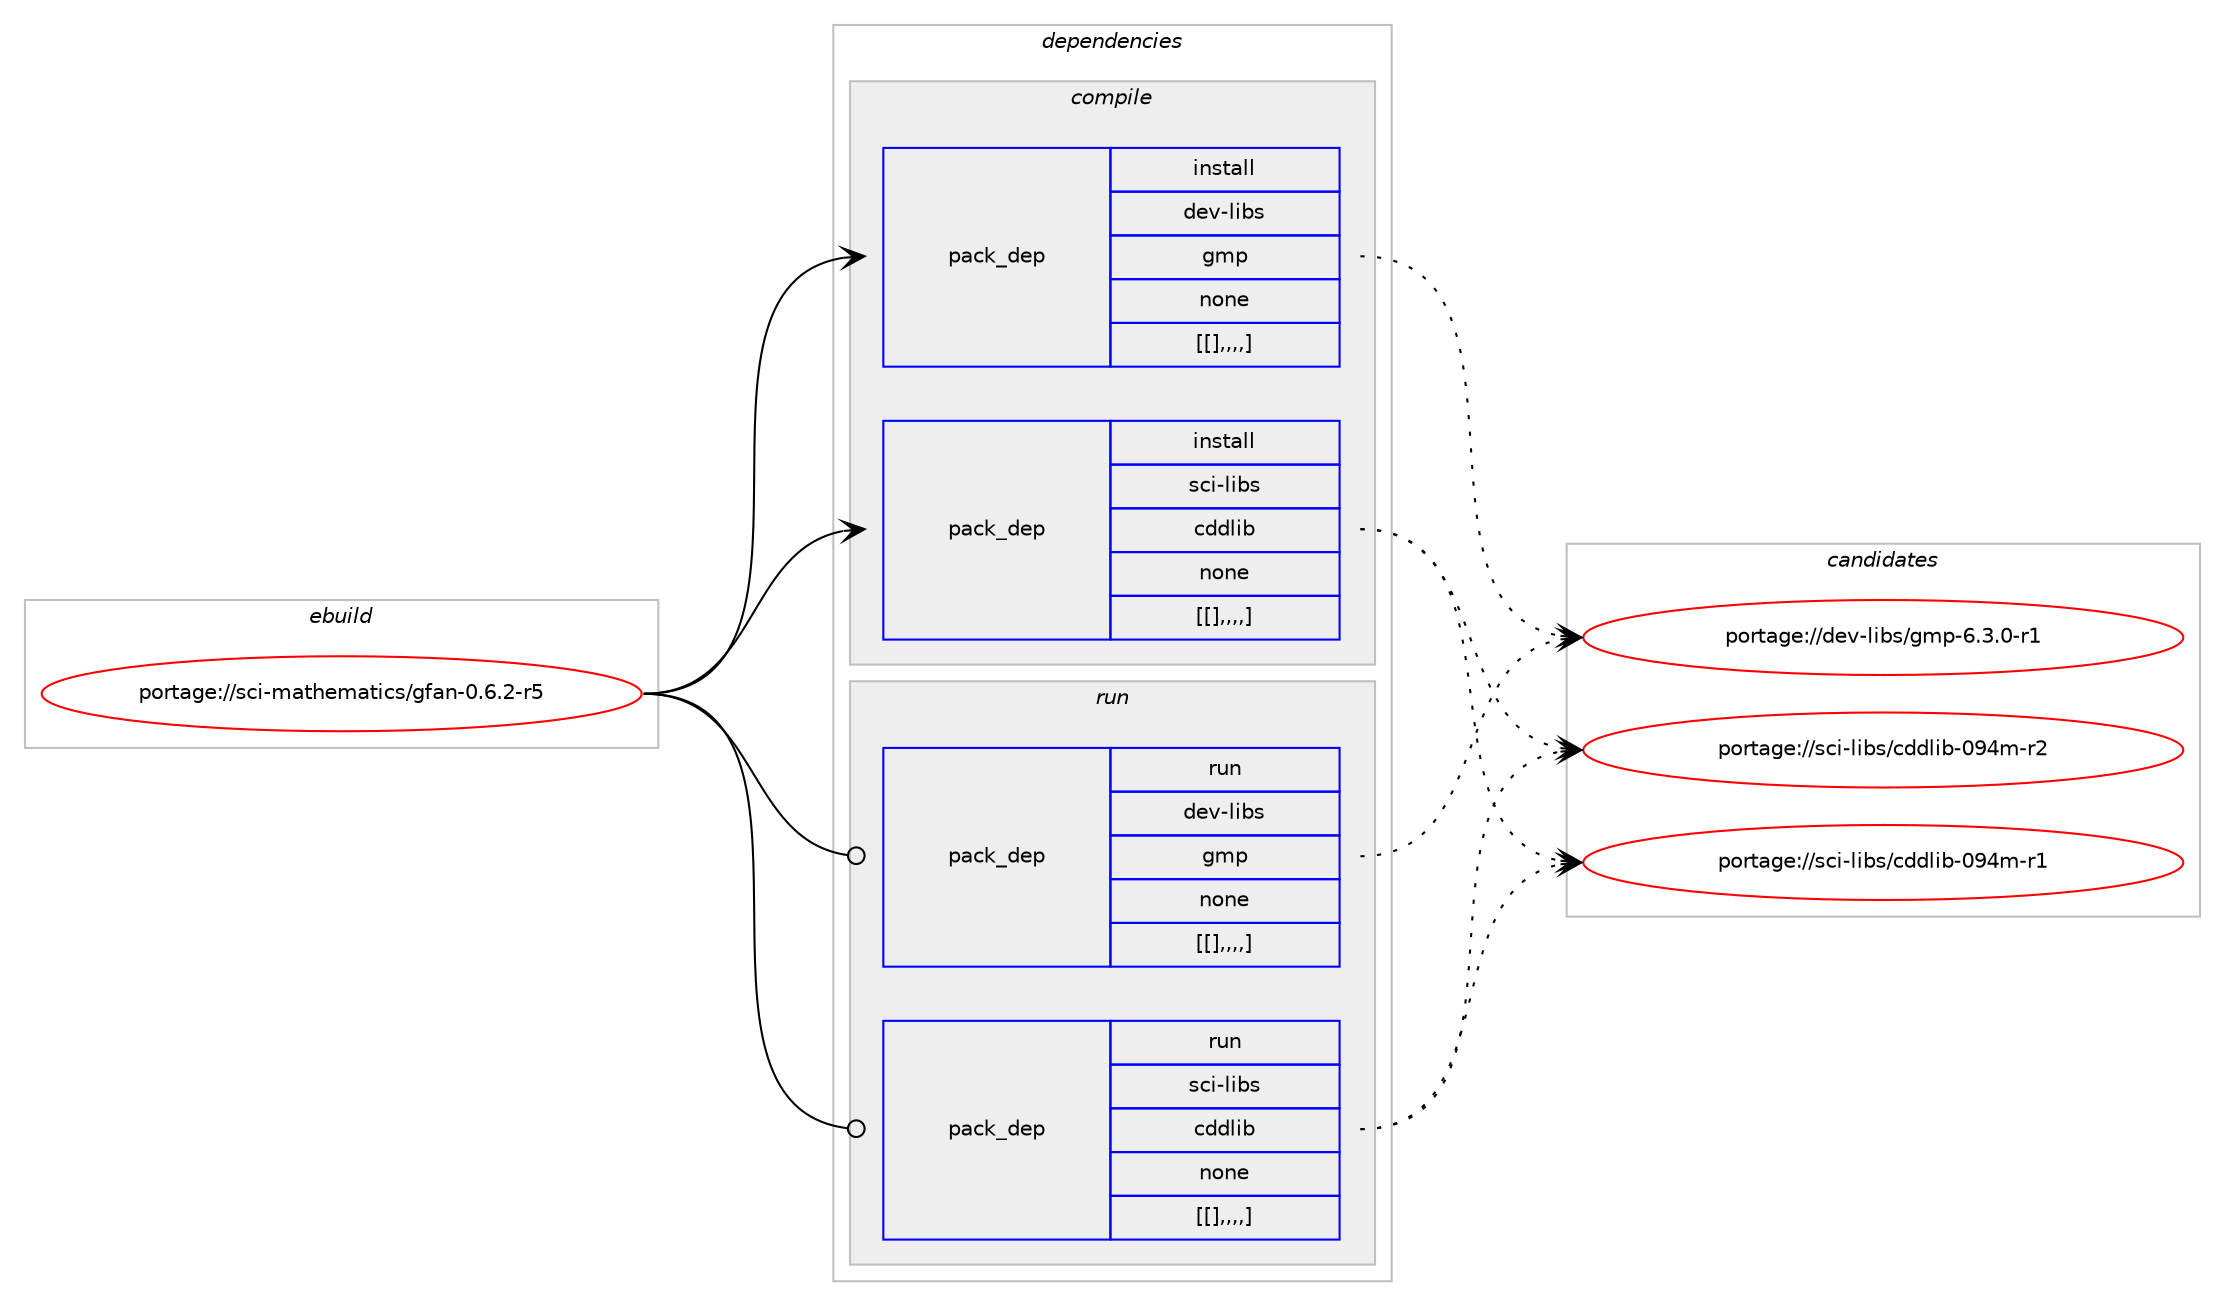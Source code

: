 digraph prolog {

# *************
# Graph options
# *************

newrank=true;
concentrate=true;
compound=true;
graph [rankdir=LR,fontname=Helvetica,fontsize=10,ranksep=1.5];#, ranksep=2.5, nodesep=0.2];
edge  [arrowhead=vee];
node  [fontname=Helvetica,fontsize=10];

# **********
# The ebuild
# **********

subgraph cluster_leftcol {
color=gray;
label=<<i>ebuild</i>>;
id [label="portage://sci-mathematics/gfan-0.6.2-r5", color=red, width=4, href="../sci-mathematics/gfan-0.6.2-r5.svg"];
}

# ****************
# The dependencies
# ****************

subgraph cluster_midcol {
color=gray;
label=<<i>dependencies</i>>;
subgraph cluster_compile {
fillcolor="#eeeeee";
style=filled;
label=<<i>compile</i>>;
subgraph pack308758 {
dependency423875 [label=<<TABLE BORDER="0" CELLBORDER="1" CELLSPACING="0" CELLPADDING="4" WIDTH="220"><TR><TD ROWSPAN="6" CELLPADDING="30">pack_dep</TD></TR><TR><TD WIDTH="110">install</TD></TR><TR><TD>dev-libs</TD></TR><TR><TD>gmp</TD></TR><TR><TD>none</TD></TR><TR><TD>[[],,,,]</TD></TR></TABLE>>, shape=none, color=blue];
}
id:e -> dependency423875:w [weight=20,style="solid",arrowhead="vee"];
subgraph pack308759 {
dependency423876 [label=<<TABLE BORDER="0" CELLBORDER="1" CELLSPACING="0" CELLPADDING="4" WIDTH="220"><TR><TD ROWSPAN="6" CELLPADDING="30">pack_dep</TD></TR><TR><TD WIDTH="110">install</TD></TR><TR><TD>sci-libs</TD></TR><TR><TD>cddlib</TD></TR><TR><TD>none</TD></TR><TR><TD>[[],,,,]</TD></TR></TABLE>>, shape=none, color=blue];
}
id:e -> dependency423876:w [weight=20,style="solid",arrowhead="vee"];
}
subgraph cluster_compileandrun {
fillcolor="#eeeeee";
style=filled;
label=<<i>compile and run</i>>;
}
subgraph cluster_run {
fillcolor="#eeeeee";
style=filled;
label=<<i>run</i>>;
subgraph pack308760 {
dependency423877 [label=<<TABLE BORDER="0" CELLBORDER="1" CELLSPACING="0" CELLPADDING="4" WIDTH="220"><TR><TD ROWSPAN="6" CELLPADDING="30">pack_dep</TD></TR><TR><TD WIDTH="110">run</TD></TR><TR><TD>dev-libs</TD></TR><TR><TD>gmp</TD></TR><TR><TD>none</TD></TR><TR><TD>[[],,,,]</TD></TR></TABLE>>, shape=none, color=blue];
}
id:e -> dependency423877:w [weight=20,style="solid",arrowhead="odot"];
subgraph pack308761 {
dependency423878 [label=<<TABLE BORDER="0" CELLBORDER="1" CELLSPACING="0" CELLPADDING="4" WIDTH="220"><TR><TD ROWSPAN="6" CELLPADDING="30">pack_dep</TD></TR><TR><TD WIDTH="110">run</TD></TR><TR><TD>sci-libs</TD></TR><TR><TD>cddlib</TD></TR><TR><TD>none</TD></TR><TR><TD>[[],,,,]</TD></TR></TABLE>>, shape=none, color=blue];
}
id:e -> dependency423878:w [weight=20,style="solid",arrowhead="odot"];
}
}

# **************
# The candidates
# **************

subgraph cluster_choices {
rank=same;
color=gray;
label=<<i>candidates</i>>;

subgraph choice308758 {
color=black;
nodesep=1;
choice1001011184510810598115471031091124554465146484511449 [label="portage://dev-libs/gmp-6.3.0-r1", color=red, width=4,href="../dev-libs/gmp-6.3.0-r1.svg"];
dependency423875:e -> choice1001011184510810598115471031091124554465146484511449:w [style=dotted,weight="100"];
}
subgraph choice308759 {
color=black;
nodesep=1;
choice115991054510810598115479910010010810598454857521094511450 [label="portage://sci-libs/cddlib-094m-r2", color=red, width=4,href="../sci-libs/cddlib-094m-r2.svg"];
choice115991054510810598115479910010010810598454857521094511449 [label="portage://sci-libs/cddlib-094m-r1", color=red, width=4,href="../sci-libs/cddlib-094m-r1.svg"];
dependency423876:e -> choice115991054510810598115479910010010810598454857521094511450:w [style=dotted,weight="100"];
dependency423876:e -> choice115991054510810598115479910010010810598454857521094511449:w [style=dotted,weight="100"];
}
subgraph choice308760 {
color=black;
nodesep=1;
choice1001011184510810598115471031091124554465146484511449 [label="portage://dev-libs/gmp-6.3.0-r1", color=red, width=4,href="../dev-libs/gmp-6.3.0-r1.svg"];
dependency423877:e -> choice1001011184510810598115471031091124554465146484511449:w [style=dotted,weight="100"];
}
subgraph choice308761 {
color=black;
nodesep=1;
choice115991054510810598115479910010010810598454857521094511450 [label="portage://sci-libs/cddlib-094m-r2", color=red, width=4,href="../sci-libs/cddlib-094m-r2.svg"];
choice115991054510810598115479910010010810598454857521094511449 [label="portage://sci-libs/cddlib-094m-r1", color=red, width=4,href="../sci-libs/cddlib-094m-r1.svg"];
dependency423878:e -> choice115991054510810598115479910010010810598454857521094511450:w [style=dotted,weight="100"];
dependency423878:e -> choice115991054510810598115479910010010810598454857521094511449:w [style=dotted,weight="100"];
}
}

}
